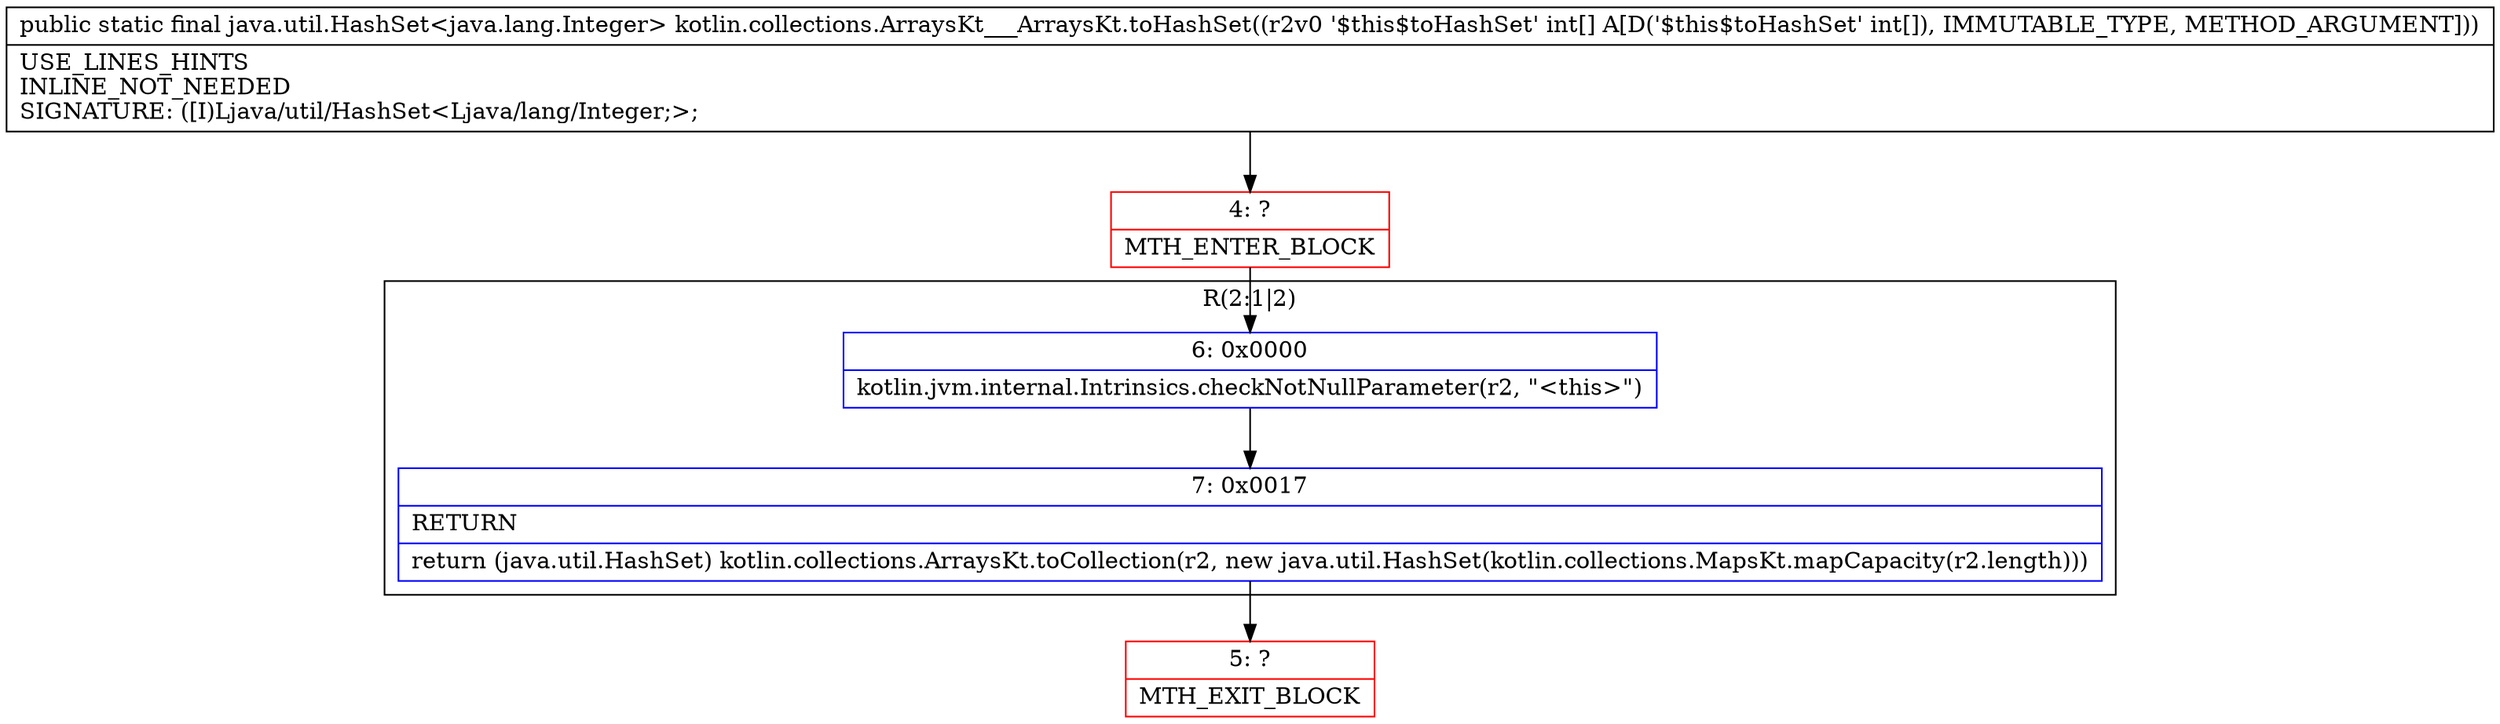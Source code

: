 digraph "CFG forkotlin.collections.ArraysKt___ArraysKt.toHashSet([I)Ljava\/util\/HashSet;" {
subgraph cluster_Region_1225210910 {
label = "R(2:1|2)";
node [shape=record,color=blue];
Node_6 [shape=record,label="{6\:\ 0x0000|kotlin.jvm.internal.Intrinsics.checkNotNullParameter(r2, \"\<this\>\")\l}"];
Node_7 [shape=record,label="{7\:\ 0x0017|RETURN\l|return (java.util.HashSet) kotlin.collections.ArraysKt.toCollection(r2, new java.util.HashSet(kotlin.collections.MapsKt.mapCapacity(r2.length)))\l}"];
}
Node_4 [shape=record,color=red,label="{4\:\ ?|MTH_ENTER_BLOCK\l}"];
Node_5 [shape=record,color=red,label="{5\:\ ?|MTH_EXIT_BLOCK\l}"];
MethodNode[shape=record,label="{public static final java.util.HashSet\<java.lang.Integer\> kotlin.collections.ArraysKt___ArraysKt.toHashSet((r2v0 '$this$toHashSet' int[] A[D('$this$toHashSet' int[]), IMMUTABLE_TYPE, METHOD_ARGUMENT]))  | USE_LINES_HINTS\lINLINE_NOT_NEEDED\lSIGNATURE: ([I)Ljava\/util\/HashSet\<Ljava\/lang\/Integer;\>;\l}"];
MethodNode -> Node_4;Node_6 -> Node_7;
Node_7 -> Node_5;
Node_4 -> Node_6;
}

